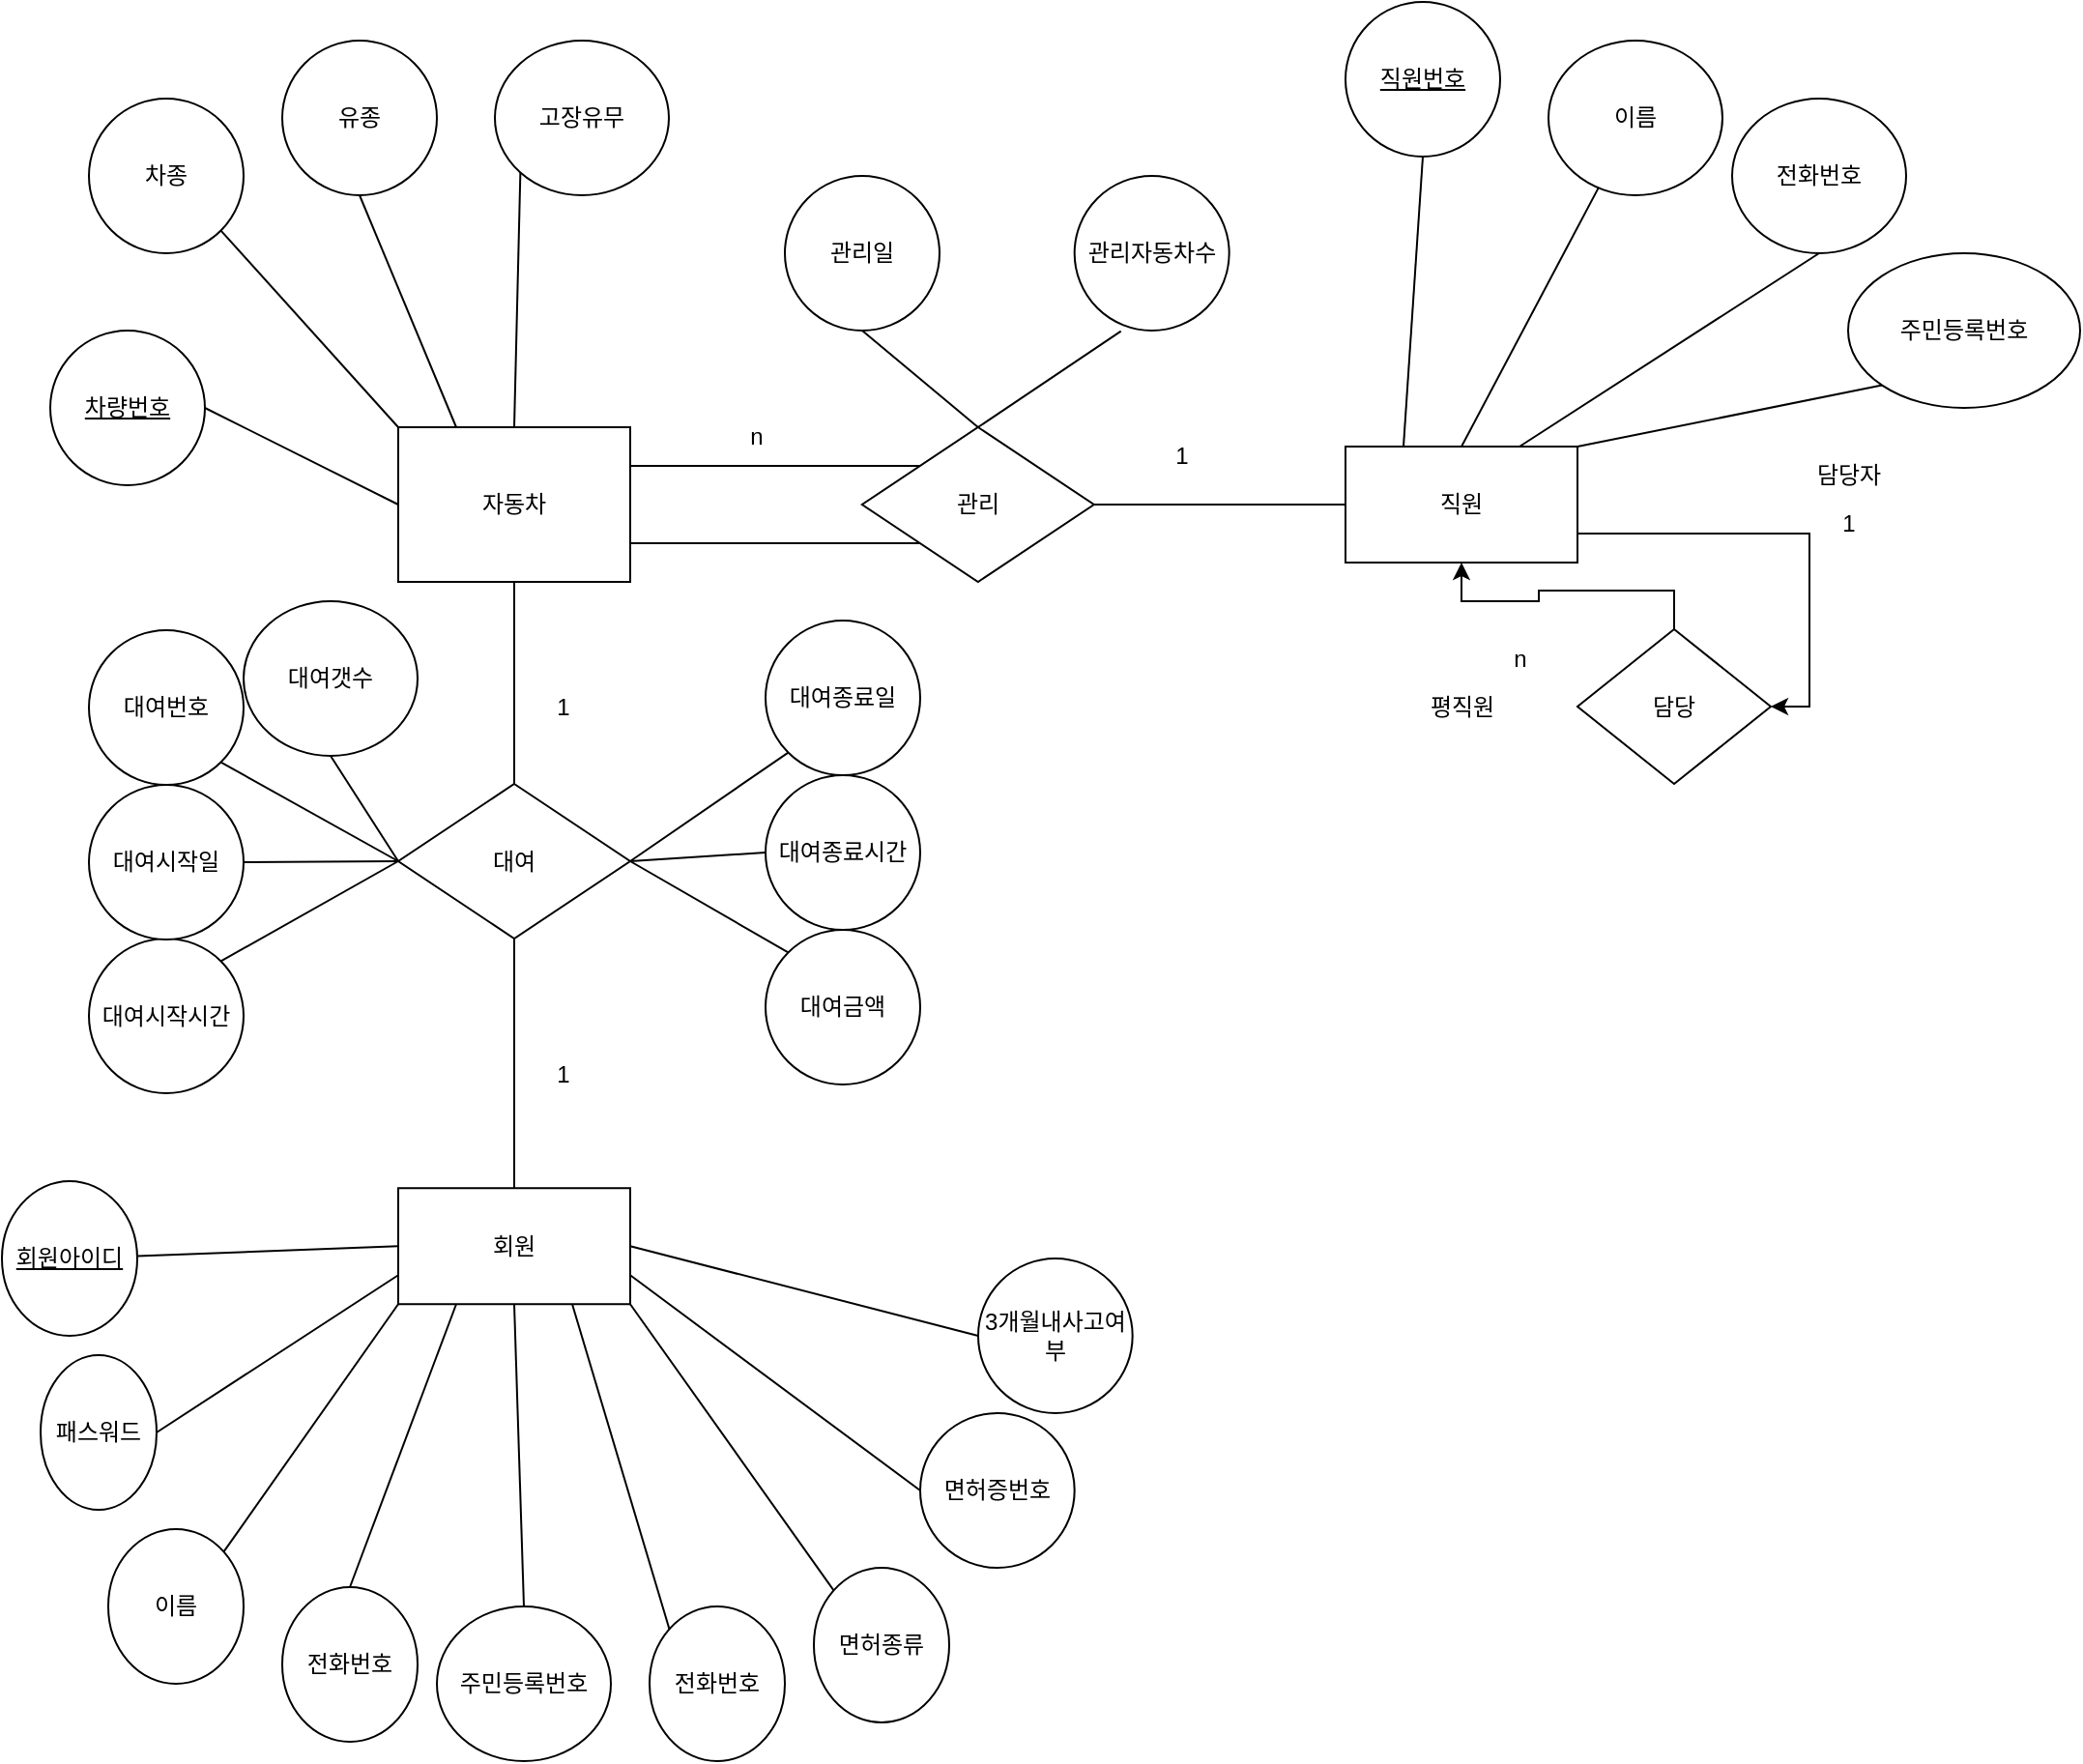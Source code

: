 <mxfile version="20.5.3" type="github">
  <diagram id="mi_-ZQehVm5hkTrK3aVX" name="페이지-1">
    <mxGraphModel dx="2053" dy="980" grid="1" gridSize="10" guides="1" tooltips="1" connect="1" arrows="1" fold="1" page="1" pageScale="1" pageWidth="827" pageHeight="1169" math="0" shadow="0">
      <root>
        <mxCell id="0" />
        <mxCell id="1" parent="0" />
        <mxCell id="UWjVoxOY0lEVRb8bXtiW-1" value="회원" style="rounded=0;whiteSpace=wrap;html=1;" parent="1" vertex="1">
          <mxGeometry x="290" y="793.62" width="120" height="60" as="geometry" />
        </mxCell>
        <mxCell id="UWjVoxOY0lEVRb8bXtiW-2" value="직원" style="rounded=0;whiteSpace=wrap;html=1;" parent="1" vertex="1">
          <mxGeometry x="780" y="410" width="120" height="60" as="geometry" />
        </mxCell>
        <mxCell id="UWjVoxOY0lEVRb8bXtiW-3" value="자동차" style="rounded=0;whiteSpace=wrap;html=1;" parent="1" vertex="1">
          <mxGeometry x="290" y="400" width="120" height="80" as="geometry" />
        </mxCell>
        <mxCell id="UWjVoxOY0lEVRb8bXtiW-4" value="" style="endArrow=none;html=1;rounded=0;exitX=0;exitY=0.5;exitDx=0;exitDy=0;" parent="1" source="UWjVoxOY0lEVRb8bXtiW-1" target="UWjVoxOY0lEVRb8bXtiW-5" edge="1">
          <mxGeometry width="50" height="50" relative="1" as="geometry">
            <mxPoint x="300" y="810" as="sourcePoint" />
            <mxPoint x="200" y="810" as="targetPoint" />
          </mxGeometry>
        </mxCell>
        <mxCell id="UWjVoxOY0lEVRb8bXtiW-5" value="&lt;u&gt;회원아이디&lt;/u&gt;" style="ellipse;whiteSpace=wrap;html=1;" parent="1" vertex="1">
          <mxGeometry x="85" y="790" width="70" height="80" as="geometry" />
        </mxCell>
        <mxCell id="UWjVoxOY0lEVRb8bXtiW-6" value="패스워드" style="ellipse;whiteSpace=wrap;html=1;" parent="1" vertex="1">
          <mxGeometry x="105" y="880" width="60" height="80" as="geometry" />
        </mxCell>
        <mxCell id="UWjVoxOY0lEVRb8bXtiW-7" value="" style="endArrow=none;html=1;rounded=0;exitX=1;exitY=0.5;exitDx=0;exitDy=0;entryX=0;entryY=0.75;entryDx=0;entryDy=0;" parent="1" source="UWjVoxOY0lEVRb8bXtiW-6" target="UWjVoxOY0lEVRb8bXtiW-1" edge="1">
          <mxGeometry width="50" height="50" relative="1" as="geometry">
            <mxPoint x="330" y="940" as="sourcePoint" />
            <mxPoint x="380" y="890" as="targetPoint" />
          </mxGeometry>
        </mxCell>
        <mxCell id="UWjVoxOY0lEVRb8bXtiW-8" value="이름" style="ellipse;whiteSpace=wrap;html=1;rotation=0;" parent="1" vertex="1">
          <mxGeometry x="140" y="970" width="70" height="80" as="geometry" />
        </mxCell>
        <mxCell id="UWjVoxOY0lEVRb8bXtiW-9" value="" style="endArrow=none;html=1;rounded=0;exitX=1;exitY=0;exitDx=0;exitDy=0;entryX=0;entryY=1;entryDx=0;entryDy=0;" parent="1" source="UWjVoxOY0lEVRb8bXtiW-8" target="UWjVoxOY0lEVRb8bXtiW-1" edge="1">
          <mxGeometry width="50" height="50" relative="1" as="geometry">
            <mxPoint x="420" y="1000" as="sourcePoint" />
            <mxPoint x="380" y="900" as="targetPoint" />
          </mxGeometry>
        </mxCell>
        <mxCell id="UWjVoxOY0lEVRb8bXtiW-10" value="전화번호" style="ellipse;whiteSpace=wrap;html=1;rotation=0;" parent="1" vertex="1">
          <mxGeometry x="230" y="1000" width="70" height="80" as="geometry" />
        </mxCell>
        <mxCell id="UWjVoxOY0lEVRb8bXtiW-11" value="" style="endArrow=none;html=1;rounded=0;exitX=0.5;exitY=0;exitDx=0;exitDy=0;entryX=0.25;entryY=1;entryDx=0;entryDy=0;" parent="1" source="UWjVoxOY0lEVRb8bXtiW-10" target="UWjVoxOY0lEVRb8bXtiW-1" edge="1">
          <mxGeometry width="50" height="50" relative="1" as="geometry">
            <mxPoint x="510" y="1040" as="sourcePoint" />
            <mxPoint x="350" y="840" as="targetPoint" />
          </mxGeometry>
        </mxCell>
        <mxCell id="UWjVoxOY0lEVRb8bXtiW-12" value="주민등록번호" style="ellipse;whiteSpace=wrap;html=1;rotation=0;" parent="1" vertex="1">
          <mxGeometry x="310" y="1010" width="90" height="80" as="geometry" />
        </mxCell>
        <mxCell id="UWjVoxOY0lEVRb8bXtiW-13" value="" style="endArrow=none;html=1;rounded=0;exitX=0.5;exitY=0;exitDx=0;exitDy=0;entryX=0.5;entryY=1;entryDx=0;entryDy=0;" parent="1" source="UWjVoxOY0lEVRb8bXtiW-12" target="UWjVoxOY0lEVRb8bXtiW-1" edge="1">
          <mxGeometry width="50" height="50" relative="1" as="geometry">
            <mxPoint x="640" y="1060" as="sourcePoint" />
            <mxPoint x="380" y="860" as="targetPoint" />
          </mxGeometry>
        </mxCell>
        <mxCell id="UWjVoxOY0lEVRb8bXtiW-14" value="전화번호" style="ellipse;whiteSpace=wrap;html=1;rotation=0;" parent="1" vertex="1">
          <mxGeometry x="420" y="1010" width="70" height="80" as="geometry" />
        </mxCell>
        <mxCell id="UWjVoxOY0lEVRb8bXtiW-15" value="" style="endArrow=none;html=1;rounded=0;exitX=0;exitY=0;exitDx=0;exitDy=0;entryX=0.75;entryY=1;entryDx=0;entryDy=0;" parent="1" source="UWjVoxOY0lEVRb8bXtiW-14" target="UWjVoxOY0lEVRb8bXtiW-1" edge="1">
          <mxGeometry width="50" height="50" relative="1" as="geometry">
            <mxPoint x="720" y="1040" as="sourcePoint" />
            <mxPoint x="350" y="830" as="targetPoint" />
          </mxGeometry>
        </mxCell>
        <mxCell id="UWjVoxOY0lEVRb8bXtiW-16" value="면허종류" style="ellipse;whiteSpace=wrap;html=1;rotation=0;" parent="1" vertex="1">
          <mxGeometry x="505" y="990" width="70" height="80" as="geometry" />
        </mxCell>
        <mxCell id="UWjVoxOY0lEVRb8bXtiW-17" value="" style="endArrow=none;html=1;rounded=0;exitX=0;exitY=0;exitDx=0;exitDy=0;entryX=1;entryY=1;entryDx=0;entryDy=0;" parent="1" source="UWjVoxOY0lEVRb8bXtiW-16" target="UWjVoxOY0lEVRb8bXtiW-1" edge="1">
          <mxGeometry width="50" height="50" relative="1" as="geometry">
            <mxPoint x="810" y="1015" as="sourcePoint" />
            <mxPoint x="350" y="840" as="targetPoint" />
          </mxGeometry>
        </mxCell>
        <mxCell id="UWjVoxOY0lEVRb8bXtiW-18" value="면허증번호" style="ellipse;whiteSpace=wrap;html=1;rotation=0;" parent="1" vertex="1">
          <mxGeometry x="560" y="910" width="79.84" height="80" as="geometry" />
        </mxCell>
        <mxCell id="UWjVoxOY0lEVRb8bXtiW-19" value="" style="endArrow=none;html=1;rounded=0;exitX=0;exitY=0.5;exitDx=0;exitDy=0;entryX=1;entryY=0.75;entryDx=0;entryDy=0;" parent="1" source="UWjVoxOY0lEVRb8bXtiW-18" target="UWjVoxOY0lEVRb8bXtiW-1" edge="1">
          <mxGeometry width="50" height="50" relative="1" as="geometry">
            <mxPoint x="810.16" y="913.62" as="sourcePoint" />
            <mxPoint x="380.0" y="850.0" as="targetPoint" />
          </mxGeometry>
        </mxCell>
        <mxCell id="UWjVoxOY0lEVRb8bXtiW-20" value="3개월내사고여부" style="ellipse;whiteSpace=wrap;html=1;rotation=0;" parent="1" vertex="1">
          <mxGeometry x="590" y="830" width="79.84" height="80" as="geometry" />
        </mxCell>
        <mxCell id="UWjVoxOY0lEVRb8bXtiW-21" value="" style="endArrow=none;html=1;rounded=0;exitX=0;exitY=0.5;exitDx=0;exitDy=0;entryX=1;entryY=0.5;entryDx=0;entryDy=0;" parent="1" source="UWjVoxOY0lEVRb8bXtiW-20" target="UWjVoxOY0lEVRb8bXtiW-1" edge="1">
          <mxGeometry width="50" height="50" relative="1" as="geometry">
            <mxPoint x="830.16" y="843.62" as="sourcePoint" />
            <mxPoint x="370" y="770" as="targetPoint" />
          </mxGeometry>
        </mxCell>
        <mxCell id="UWjVoxOY0lEVRb8bXtiW-22" value="대여" style="rhombus;whiteSpace=wrap;html=1;" parent="1" vertex="1">
          <mxGeometry x="290" y="584.5" width="120" height="80" as="geometry" />
        </mxCell>
        <mxCell id="UWjVoxOY0lEVRb8bXtiW-23" value="" style="endArrow=none;html=1;rounded=0;entryX=0.5;entryY=1;entryDx=0;entryDy=0;exitX=0.5;exitY=0;exitDx=0;exitDy=0;" parent="1" source="UWjVoxOY0lEVRb8bXtiW-1" target="UWjVoxOY0lEVRb8bXtiW-22" edge="1">
          <mxGeometry width="50" height="50" relative="1" as="geometry">
            <mxPoint x="440" y="780" as="sourcePoint" />
            <mxPoint x="490" y="730" as="targetPoint" />
          </mxGeometry>
        </mxCell>
        <mxCell id="UWjVoxOY0lEVRb8bXtiW-24" value="" style="endArrow=none;html=1;rounded=0;entryX=0.5;entryY=1;entryDx=0;entryDy=0;exitX=0.5;exitY=0;exitDx=0;exitDy=0;" parent="1" source="UWjVoxOY0lEVRb8bXtiW-22" target="UWjVoxOY0lEVRb8bXtiW-3" edge="1">
          <mxGeometry width="50" height="50" relative="1" as="geometry">
            <mxPoint x="440" y="780" as="sourcePoint" />
            <mxPoint x="490" y="730" as="targetPoint" />
          </mxGeometry>
        </mxCell>
        <mxCell id="UWjVoxOY0lEVRb8bXtiW-25" value="관리" style="rhombus;whiteSpace=wrap;html=1;" parent="1" vertex="1">
          <mxGeometry x="529.92" y="400" width="120" height="80" as="geometry" />
        </mxCell>
        <mxCell id="UWjVoxOY0lEVRb8bXtiW-26" style="edgeStyle=orthogonalEdgeStyle;rounded=0;orthogonalLoop=1;jettySize=auto;html=1;exitX=1;exitY=0.75;exitDx=0;exitDy=0;entryX=1;entryY=0.5;entryDx=0;entryDy=0;" parent="1" source="UWjVoxOY0lEVRb8bXtiW-2" target="UWjVoxOY0lEVRb8bXtiW-28" edge="1">
          <mxGeometry relative="1" as="geometry" />
        </mxCell>
        <mxCell id="UWjVoxOY0lEVRb8bXtiW-27" style="edgeStyle=orthogonalEdgeStyle;rounded=0;orthogonalLoop=1;jettySize=auto;html=1;entryX=0.5;entryY=1;entryDx=0;entryDy=0;" parent="1" source="UWjVoxOY0lEVRb8bXtiW-28" target="UWjVoxOY0lEVRb8bXtiW-2" edge="1">
          <mxGeometry relative="1" as="geometry">
            <mxPoint x="840" y="490" as="targetPoint" />
          </mxGeometry>
        </mxCell>
        <mxCell id="UWjVoxOY0lEVRb8bXtiW-28" value="담당" style="rhombus;whiteSpace=wrap;html=1;" parent="1" vertex="1">
          <mxGeometry x="900" y="504.5" width="100" height="80" as="geometry" />
        </mxCell>
        <mxCell id="UWjVoxOY0lEVRb8bXtiW-29" value="1" style="text;html=1;align=center;verticalAlign=middle;resizable=0;points=[];autosize=1;strokeColor=none;fillColor=none;" parent="1" vertex="1">
          <mxGeometry x="1025" y="435" width="30" height="30" as="geometry" />
        </mxCell>
        <mxCell id="UWjVoxOY0lEVRb8bXtiW-30" value="담당자" style="text;html=1;align=center;verticalAlign=middle;resizable=0;points=[];autosize=1;strokeColor=none;fillColor=none;" parent="1" vertex="1">
          <mxGeometry x="1010" y="410" width="60" height="30" as="geometry" />
        </mxCell>
        <mxCell id="UWjVoxOY0lEVRb8bXtiW-31" value="평직원" style="text;html=1;align=center;verticalAlign=middle;resizable=0;points=[];autosize=1;strokeColor=none;fillColor=none;" parent="1" vertex="1">
          <mxGeometry x="810" y="529.5" width="60" height="30" as="geometry" />
        </mxCell>
        <mxCell id="UWjVoxOY0lEVRb8bXtiW-32" value="n" style="text;html=1;align=center;verticalAlign=middle;resizable=0;points=[];autosize=1;strokeColor=none;fillColor=none;" parent="1" vertex="1">
          <mxGeometry x="855" y="505" width="30" height="30" as="geometry" />
        </mxCell>
        <mxCell id="UWjVoxOY0lEVRb8bXtiW-33" value="&lt;u&gt;직원번호&lt;/u&gt;" style="ellipse;whiteSpace=wrap;html=1;" parent="1" vertex="1">
          <mxGeometry x="780" y="180" width="80" height="80" as="geometry" />
        </mxCell>
        <mxCell id="UWjVoxOY0lEVRb8bXtiW-34" value="주민등록번호" style="ellipse;whiteSpace=wrap;html=1;" parent="1" vertex="1">
          <mxGeometry x="1040" y="310" width="120" height="80" as="geometry" />
        </mxCell>
        <mxCell id="UWjVoxOY0lEVRb8bXtiW-35" value="이름" style="ellipse;whiteSpace=wrap;html=1;" parent="1" vertex="1">
          <mxGeometry x="885" y="200" width="90" height="80" as="geometry" />
        </mxCell>
        <mxCell id="UWjVoxOY0lEVRb8bXtiW-36" value="전화번호" style="ellipse;whiteSpace=wrap;html=1;" parent="1" vertex="1">
          <mxGeometry x="980" y="230" width="90" height="80" as="geometry" />
        </mxCell>
        <mxCell id="UWjVoxOY0lEVRb8bXtiW-37" value="" style="endArrow=none;html=1;rounded=0;entryX=0.5;entryY=1;entryDx=0;entryDy=0;exitX=0.25;exitY=0;exitDx=0;exitDy=0;" parent="1" source="UWjVoxOY0lEVRb8bXtiW-2" target="UWjVoxOY0lEVRb8bXtiW-33" edge="1">
          <mxGeometry width="50" height="50" relative="1" as="geometry">
            <mxPoint x="880" y="780" as="sourcePoint" />
            <mxPoint x="930" y="730" as="targetPoint" />
          </mxGeometry>
        </mxCell>
        <mxCell id="UWjVoxOY0lEVRb8bXtiW-38" value="" style="endArrow=none;html=1;rounded=0;exitX=0.5;exitY=0;exitDx=0;exitDy=0;" parent="1" source="UWjVoxOY0lEVRb8bXtiW-2" target="UWjVoxOY0lEVRb8bXtiW-35" edge="1">
          <mxGeometry width="50" height="50" relative="1" as="geometry">
            <mxPoint x="880" y="780" as="sourcePoint" />
            <mxPoint x="930" y="730" as="targetPoint" />
          </mxGeometry>
        </mxCell>
        <mxCell id="UWjVoxOY0lEVRb8bXtiW-39" value="" style="endArrow=none;html=1;rounded=0;entryX=0.5;entryY=1;entryDx=0;entryDy=0;exitX=0.75;exitY=0;exitDx=0;exitDy=0;" parent="1" source="UWjVoxOY0lEVRb8bXtiW-2" target="UWjVoxOY0lEVRb8bXtiW-36" edge="1">
          <mxGeometry width="50" height="50" relative="1" as="geometry">
            <mxPoint x="880" y="780" as="sourcePoint" />
            <mxPoint x="930" y="730" as="targetPoint" />
          </mxGeometry>
        </mxCell>
        <mxCell id="UWjVoxOY0lEVRb8bXtiW-40" value="" style="endArrow=none;html=1;rounded=0;entryX=0;entryY=1;entryDx=0;entryDy=0;exitX=1;exitY=0;exitDx=0;exitDy=0;" parent="1" source="UWjVoxOY0lEVRb8bXtiW-2" target="UWjVoxOY0lEVRb8bXtiW-34" edge="1">
          <mxGeometry width="50" height="50" relative="1" as="geometry">
            <mxPoint x="880" y="780" as="sourcePoint" />
            <mxPoint x="930" y="730" as="targetPoint" />
          </mxGeometry>
        </mxCell>
        <mxCell id="UWjVoxOY0lEVRb8bXtiW-41" value="" style="endArrow=none;html=1;rounded=0;exitX=1;exitY=0.25;exitDx=0;exitDy=0;entryX=0;entryY=0;entryDx=0;entryDy=0;" parent="1" source="UWjVoxOY0lEVRb8bXtiW-3" target="UWjVoxOY0lEVRb8bXtiW-25" edge="1">
          <mxGeometry width="50" height="50" relative="1" as="geometry">
            <mxPoint x="630" y="780" as="sourcePoint" />
            <mxPoint x="530" y="425" as="targetPoint" />
          </mxGeometry>
        </mxCell>
        <mxCell id="UWjVoxOY0lEVRb8bXtiW-42" value="" style="endArrow=none;html=1;rounded=0;exitX=1;exitY=0.75;exitDx=0;exitDy=0;entryX=0;entryY=1;entryDx=0;entryDy=0;" parent="1" source="UWjVoxOY0lEVRb8bXtiW-3" target="UWjVoxOY0lEVRb8bXtiW-25" edge="1">
          <mxGeometry width="50" height="50" relative="1" as="geometry">
            <mxPoint x="630" y="780" as="sourcePoint" />
            <mxPoint x="680" y="730" as="targetPoint" />
          </mxGeometry>
        </mxCell>
        <mxCell id="UWjVoxOY0lEVRb8bXtiW-43" value="" style="endArrow=none;html=1;rounded=0;exitX=1;exitY=0.5;exitDx=0;exitDy=0;entryX=0;entryY=0.5;entryDx=0;entryDy=0;" parent="1" source="UWjVoxOY0lEVRb8bXtiW-25" target="UWjVoxOY0lEVRb8bXtiW-2" edge="1">
          <mxGeometry width="50" height="50" relative="1" as="geometry">
            <mxPoint x="630" y="780" as="sourcePoint" />
            <mxPoint x="680" y="730" as="targetPoint" />
          </mxGeometry>
        </mxCell>
        <mxCell id="UWjVoxOY0lEVRb8bXtiW-44" value="n" style="text;html=1;align=center;verticalAlign=middle;resizable=0;points=[];autosize=1;strokeColor=none;fillColor=none;" parent="1" vertex="1">
          <mxGeometry x="460" y="390" width="30" height="30" as="geometry" />
        </mxCell>
        <mxCell id="UWjVoxOY0lEVRb8bXtiW-45" value="1" style="text;html=1;align=center;verticalAlign=middle;resizable=0;points=[];autosize=1;strokeColor=none;fillColor=none;" parent="1" vertex="1">
          <mxGeometry x="680" y="400" width="30" height="30" as="geometry" />
        </mxCell>
        <mxCell id="UWjVoxOY0lEVRb8bXtiW-46" value="" style="endArrow=none;html=1;rounded=0;entryX=0.5;entryY=0;entryDx=0;entryDy=0;exitX=0.5;exitY=1;exitDx=0;exitDy=0;" parent="1" source="UWjVoxOY0lEVRb8bXtiW-48" target="UWjVoxOY0lEVRb8bXtiW-25" edge="1">
          <mxGeometry width="50" height="50" relative="1" as="geometry">
            <mxPoint x="550" y="310" as="sourcePoint" />
            <mxPoint x="560" y="530" as="targetPoint" />
          </mxGeometry>
        </mxCell>
        <mxCell id="UWjVoxOY0lEVRb8bXtiW-47" value="" style="endArrow=none;html=1;rounded=0;entryX=0.5;entryY=0;entryDx=0;entryDy=0;exitX=0.3;exitY=1.004;exitDx=0;exitDy=0;exitPerimeter=0;" parent="1" source="UWjVoxOY0lEVRb8bXtiW-49" target="UWjVoxOY0lEVRb8bXtiW-25" edge="1">
          <mxGeometry width="50" height="50" relative="1" as="geometry">
            <mxPoint x="630" y="310" as="sourcePoint" />
            <mxPoint x="560" y="530" as="targetPoint" />
          </mxGeometry>
        </mxCell>
        <mxCell id="UWjVoxOY0lEVRb8bXtiW-48" value="관리일" style="ellipse;whiteSpace=wrap;html=1;" parent="1" vertex="1">
          <mxGeometry x="490" y="270" width="80" height="80" as="geometry" />
        </mxCell>
        <mxCell id="UWjVoxOY0lEVRb8bXtiW-49" value="관리자동차수" style="ellipse;whiteSpace=wrap;html=1;" parent="1" vertex="1">
          <mxGeometry x="639.84" y="270" width="80" height="80" as="geometry" />
        </mxCell>
        <mxCell id="UWjVoxOY0lEVRb8bXtiW-50" value="1" style="text;html=1;align=center;verticalAlign=middle;resizable=0;points=[];autosize=1;strokeColor=none;fillColor=none;" parent="1" vertex="1">
          <mxGeometry x="360" y="529.5" width="30" height="30" as="geometry" />
        </mxCell>
        <mxCell id="UWjVoxOY0lEVRb8bXtiW-51" value="1" style="text;html=1;align=center;verticalAlign=middle;resizable=0;points=[];autosize=1;strokeColor=none;fillColor=none;" parent="1" vertex="1">
          <mxGeometry x="360" y="720" width="30" height="30" as="geometry" />
        </mxCell>
        <mxCell id="UWjVoxOY0lEVRb8bXtiW-52" value="&lt;u&gt;차량번호&lt;/u&gt;" style="ellipse;whiteSpace=wrap;html=1;" parent="1" vertex="1">
          <mxGeometry x="110" y="350" width="80" height="80" as="geometry" />
        </mxCell>
        <mxCell id="UWjVoxOY0lEVRb8bXtiW-53" value="차종" style="ellipse;whiteSpace=wrap;html=1;" parent="1" vertex="1">
          <mxGeometry x="130" y="230" width="80" height="80" as="geometry" />
        </mxCell>
        <mxCell id="UWjVoxOY0lEVRb8bXtiW-54" value="유종" style="ellipse;whiteSpace=wrap;html=1;" parent="1" vertex="1">
          <mxGeometry x="230" y="200" width="80" height="80" as="geometry" />
        </mxCell>
        <mxCell id="UWjVoxOY0lEVRb8bXtiW-55" value="고장유무" style="ellipse;whiteSpace=wrap;html=1;" parent="1" vertex="1">
          <mxGeometry x="340" y="200" width="90" height="80" as="geometry" />
        </mxCell>
        <mxCell id="UWjVoxOY0lEVRb8bXtiW-57" value="" style="endArrow=none;html=1;rounded=0;exitX=1;exitY=0.5;exitDx=0;exitDy=0;" parent="1" source="UWjVoxOY0lEVRb8bXtiW-52" edge="1">
          <mxGeometry width="50" height="50" relative="1" as="geometry">
            <mxPoint x="440" y="490" as="sourcePoint" />
            <mxPoint x="290" y="440" as="targetPoint" />
          </mxGeometry>
        </mxCell>
        <mxCell id="UWjVoxOY0lEVRb8bXtiW-58" value="" style="endArrow=none;html=1;rounded=0;exitX=1;exitY=1;exitDx=0;exitDy=0;entryX=0;entryY=0;entryDx=0;entryDy=0;" parent="1" source="UWjVoxOY0lEVRb8bXtiW-53" target="UWjVoxOY0lEVRb8bXtiW-3" edge="1">
          <mxGeometry width="50" height="50" relative="1" as="geometry">
            <mxPoint x="440" y="490" as="sourcePoint" />
            <mxPoint x="490" y="440" as="targetPoint" />
          </mxGeometry>
        </mxCell>
        <mxCell id="UWjVoxOY0lEVRb8bXtiW-59" value="" style="endArrow=none;html=1;rounded=0;entryX=0.5;entryY=1;entryDx=0;entryDy=0;exitX=0.25;exitY=0;exitDx=0;exitDy=0;" parent="1" source="UWjVoxOY0lEVRb8bXtiW-3" target="UWjVoxOY0lEVRb8bXtiW-54" edge="1">
          <mxGeometry width="50" height="50" relative="1" as="geometry">
            <mxPoint x="440" y="490" as="sourcePoint" />
            <mxPoint x="490" y="440" as="targetPoint" />
          </mxGeometry>
        </mxCell>
        <mxCell id="UWjVoxOY0lEVRb8bXtiW-60" value="" style="endArrow=none;html=1;rounded=0;entryX=0;entryY=1;entryDx=0;entryDy=0;exitX=0.5;exitY=0;exitDx=0;exitDy=0;" parent="1" source="UWjVoxOY0lEVRb8bXtiW-3" target="UWjVoxOY0lEVRb8bXtiW-55" edge="1">
          <mxGeometry width="50" height="50" relative="1" as="geometry">
            <mxPoint x="440" y="490" as="sourcePoint" />
            <mxPoint x="490" y="440" as="targetPoint" />
          </mxGeometry>
        </mxCell>
        <mxCell id="UWjVoxOY0lEVRb8bXtiW-61" value="대여번호" style="ellipse;whiteSpace=wrap;html=1;" parent="1" vertex="1">
          <mxGeometry x="130" y="505" width="80" height="80" as="geometry" />
        </mxCell>
        <mxCell id="UWjVoxOY0lEVRb8bXtiW-62" value="대여시작시간" style="ellipse;whiteSpace=wrap;html=1;" parent="1" vertex="1">
          <mxGeometry x="130" y="664.5" width="80" height="80" as="geometry" />
        </mxCell>
        <mxCell id="UWjVoxOY0lEVRb8bXtiW-63" value="대여시작일" style="ellipse;whiteSpace=wrap;html=1;" parent="1" vertex="1">
          <mxGeometry x="130" y="585" width="80" height="80" as="geometry" />
        </mxCell>
        <mxCell id="UWjVoxOY0lEVRb8bXtiW-64" value="대여종료일" style="ellipse;whiteSpace=wrap;html=1;" parent="1" vertex="1">
          <mxGeometry x="480" y="500" width="80" height="80" as="geometry" />
        </mxCell>
        <mxCell id="UWjVoxOY0lEVRb8bXtiW-67" value="" style="endArrow=none;html=1;rounded=0;exitX=1;exitY=0;exitDx=0;exitDy=0;entryX=0;entryY=0.5;entryDx=0;entryDy=0;" parent="1" source="UWjVoxOY0lEVRb8bXtiW-62" target="UWjVoxOY0lEVRb8bXtiW-22" edge="1">
          <mxGeometry width="50" height="50" relative="1" as="geometry">
            <mxPoint x="450" y="650" as="sourcePoint" />
            <mxPoint x="500" y="600" as="targetPoint" />
          </mxGeometry>
        </mxCell>
        <mxCell id="UWjVoxOY0lEVRb8bXtiW-68" value="" style="endArrow=none;html=1;rounded=0;exitX=1;exitY=0.5;exitDx=0;exitDy=0;entryX=0;entryY=0.5;entryDx=0;entryDy=0;" parent="1" source="UWjVoxOY0lEVRb8bXtiW-63" target="UWjVoxOY0lEVRb8bXtiW-22" edge="1">
          <mxGeometry width="50" height="50" relative="1" as="geometry">
            <mxPoint x="450" y="650" as="sourcePoint" />
            <mxPoint x="500" y="600" as="targetPoint" />
          </mxGeometry>
        </mxCell>
        <mxCell id="UWjVoxOY0lEVRb8bXtiW-69" value="" style="endArrow=none;html=1;rounded=0;exitX=1;exitY=1;exitDx=0;exitDy=0;entryX=0;entryY=0.5;entryDx=0;entryDy=0;" parent="1" source="UWjVoxOY0lEVRb8bXtiW-61" target="UWjVoxOY0lEVRb8bXtiW-22" edge="1">
          <mxGeometry width="50" height="50" relative="1" as="geometry">
            <mxPoint x="450" y="650" as="sourcePoint" />
            <mxPoint x="500" y="600" as="targetPoint" />
          </mxGeometry>
        </mxCell>
        <mxCell id="UWjVoxOY0lEVRb8bXtiW-70" value="대여종료시간" style="ellipse;whiteSpace=wrap;html=1;" parent="1" vertex="1">
          <mxGeometry x="480" y="580" width="80" height="80" as="geometry" />
        </mxCell>
        <mxCell id="UWjVoxOY0lEVRb8bXtiW-71" value="대여금액" style="ellipse;whiteSpace=wrap;html=1;" parent="1" vertex="1">
          <mxGeometry x="480" y="660" width="80" height="80" as="geometry" />
        </mxCell>
        <mxCell id="UWjVoxOY0lEVRb8bXtiW-72" value="" style="endArrow=none;html=1;rounded=0;exitX=1;exitY=0.5;exitDx=0;exitDy=0;entryX=0;entryY=0;entryDx=0;entryDy=0;" parent="1" source="UWjVoxOY0lEVRb8bXtiW-22" target="UWjVoxOY0lEVRb8bXtiW-71" edge="1">
          <mxGeometry width="50" height="50" relative="1" as="geometry">
            <mxPoint x="450" y="650" as="sourcePoint" />
            <mxPoint x="500" y="600" as="targetPoint" />
          </mxGeometry>
        </mxCell>
        <mxCell id="UWjVoxOY0lEVRb8bXtiW-73" value="" style="endArrow=none;html=1;rounded=0;exitX=1;exitY=0.5;exitDx=0;exitDy=0;entryX=0;entryY=0.5;entryDx=0;entryDy=0;" parent="1" source="UWjVoxOY0lEVRb8bXtiW-22" target="UWjVoxOY0lEVRb8bXtiW-70" edge="1">
          <mxGeometry width="50" height="50" relative="1" as="geometry">
            <mxPoint x="450" y="650" as="sourcePoint" />
            <mxPoint x="500" y="600" as="targetPoint" />
          </mxGeometry>
        </mxCell>
        <mxCell id="UWjVoxOY0lEVRb8bXtiW-74" value="" style="endArrow=none;html=1;rounded=0;exitX=1;exitY=0.5;exitDx=0;exitDy=0;entryX=0;entryY=1;entryDx=0;entryDy=0;" parent="1" source="UWjVoxOY0lEVRb8bXtiW-22" target="UWjVoxOY0lEVRb8bXtiW-64" edge="1">
          <mxGeometry width="50" height="50" relative="1" as="geometry">
            <mxPoint x="450" y="650" as="sourcePoint" />
            <mxPoint x="500" y="600" as="targetPoint" />
          </mxGeometry>
        </mxCell>
        <mxCell id="dDs3Aa4YagrPQwmKvCHB-1" value="대여갯수" style="ellipse;whiteSpace=wrap;html=1;" vertex="1" parent="1">
          <mxGeometry x="210" y="490" width="90" height="80" as="geometry" />
        </mxCell>
        <mxCell id="dDs3Aa4YagrPQwmKvCHB-2" value="" style="endArrow=none;html=1;rounded=0;entryX=0.5;entryY=1;entryDx=0;entryDy=0;exitX=0;exitY=0.5;exitDx=0;exitDy=0;" edge="1" parent="1" source="UWjVoxOY0lEVRb8bXtiW-22" target="dDs3Aa4YagrPQwmKvCHB-1">
          <mxGeometry width="50" height="50" relative="1" as="geometry">
            <mxPoint x="790" y="690" as="sourcePoint" />
            <mxPoint x="840" y="640" as="targetPoint" />
          </mxGeometry>
        </mxCell>
      </root>
    </mxGraphModel>
  </diagram>
</mxfile>
